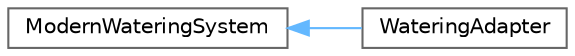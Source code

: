 digraph "Graphical Class Hierarchy"
{
 // INTERACTIVE_SVG=YES
 // LATEX_PDF_SIZE
  bgcolor="transparent";
  edge [fontname=Helvetica,fontsize=10,labelfontname=Helvetica,labelfontsize=10];
  node [fontname=Helvetica,fontsize=10,shape=box,height=0.2,width=0.4];
  rankdir="LR";
  Node0 [id="Node000000",label="ModernWateringSystem",height=0.2,width=0.4,color="grey40", fillcolor="white", style="filled",URL="$class_modern_watering_system.html",tooltip="Modern watering system interface (Target)"];
  Node0 -> Node1 [id="edge5_Node000000_Node000001",dir="back",color="steelblue1",style="solid",tooltip=" "];
  Node1 [id="Node000001",label="WateringAdapter",height=0.2,width=0.4,color="grey40", fillcolor="white", style="filled",URL="$class_watering_adapter.html",tooltip="Adapter to make LegacyIrrigationSystem work with ModernWateringSystem interface."];
}
